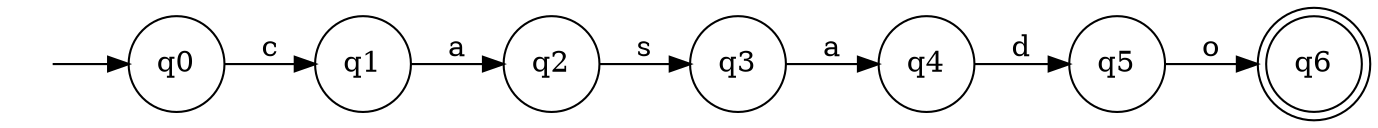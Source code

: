 strict digraph {
	 rankdir=LR
	 node [shape = none, label = " ", width = 0, height = 0]; qd;
	 node [label = "\N", width = 0.5, height = 0.5];
	 node [shape = doublecircle]; q6;
	 node [shape = circle];
	 q0 -> q1 [label = "c"]
	 q4 -> q5 [label = "d"]
	 q3 -> q4 [label = "a"]
	 q1 -> q2 [label = "a"]
	 q5 -> q6 [label = "o"]
	 q2 -> q3 [label = "s"]
	 qd -> q0
}